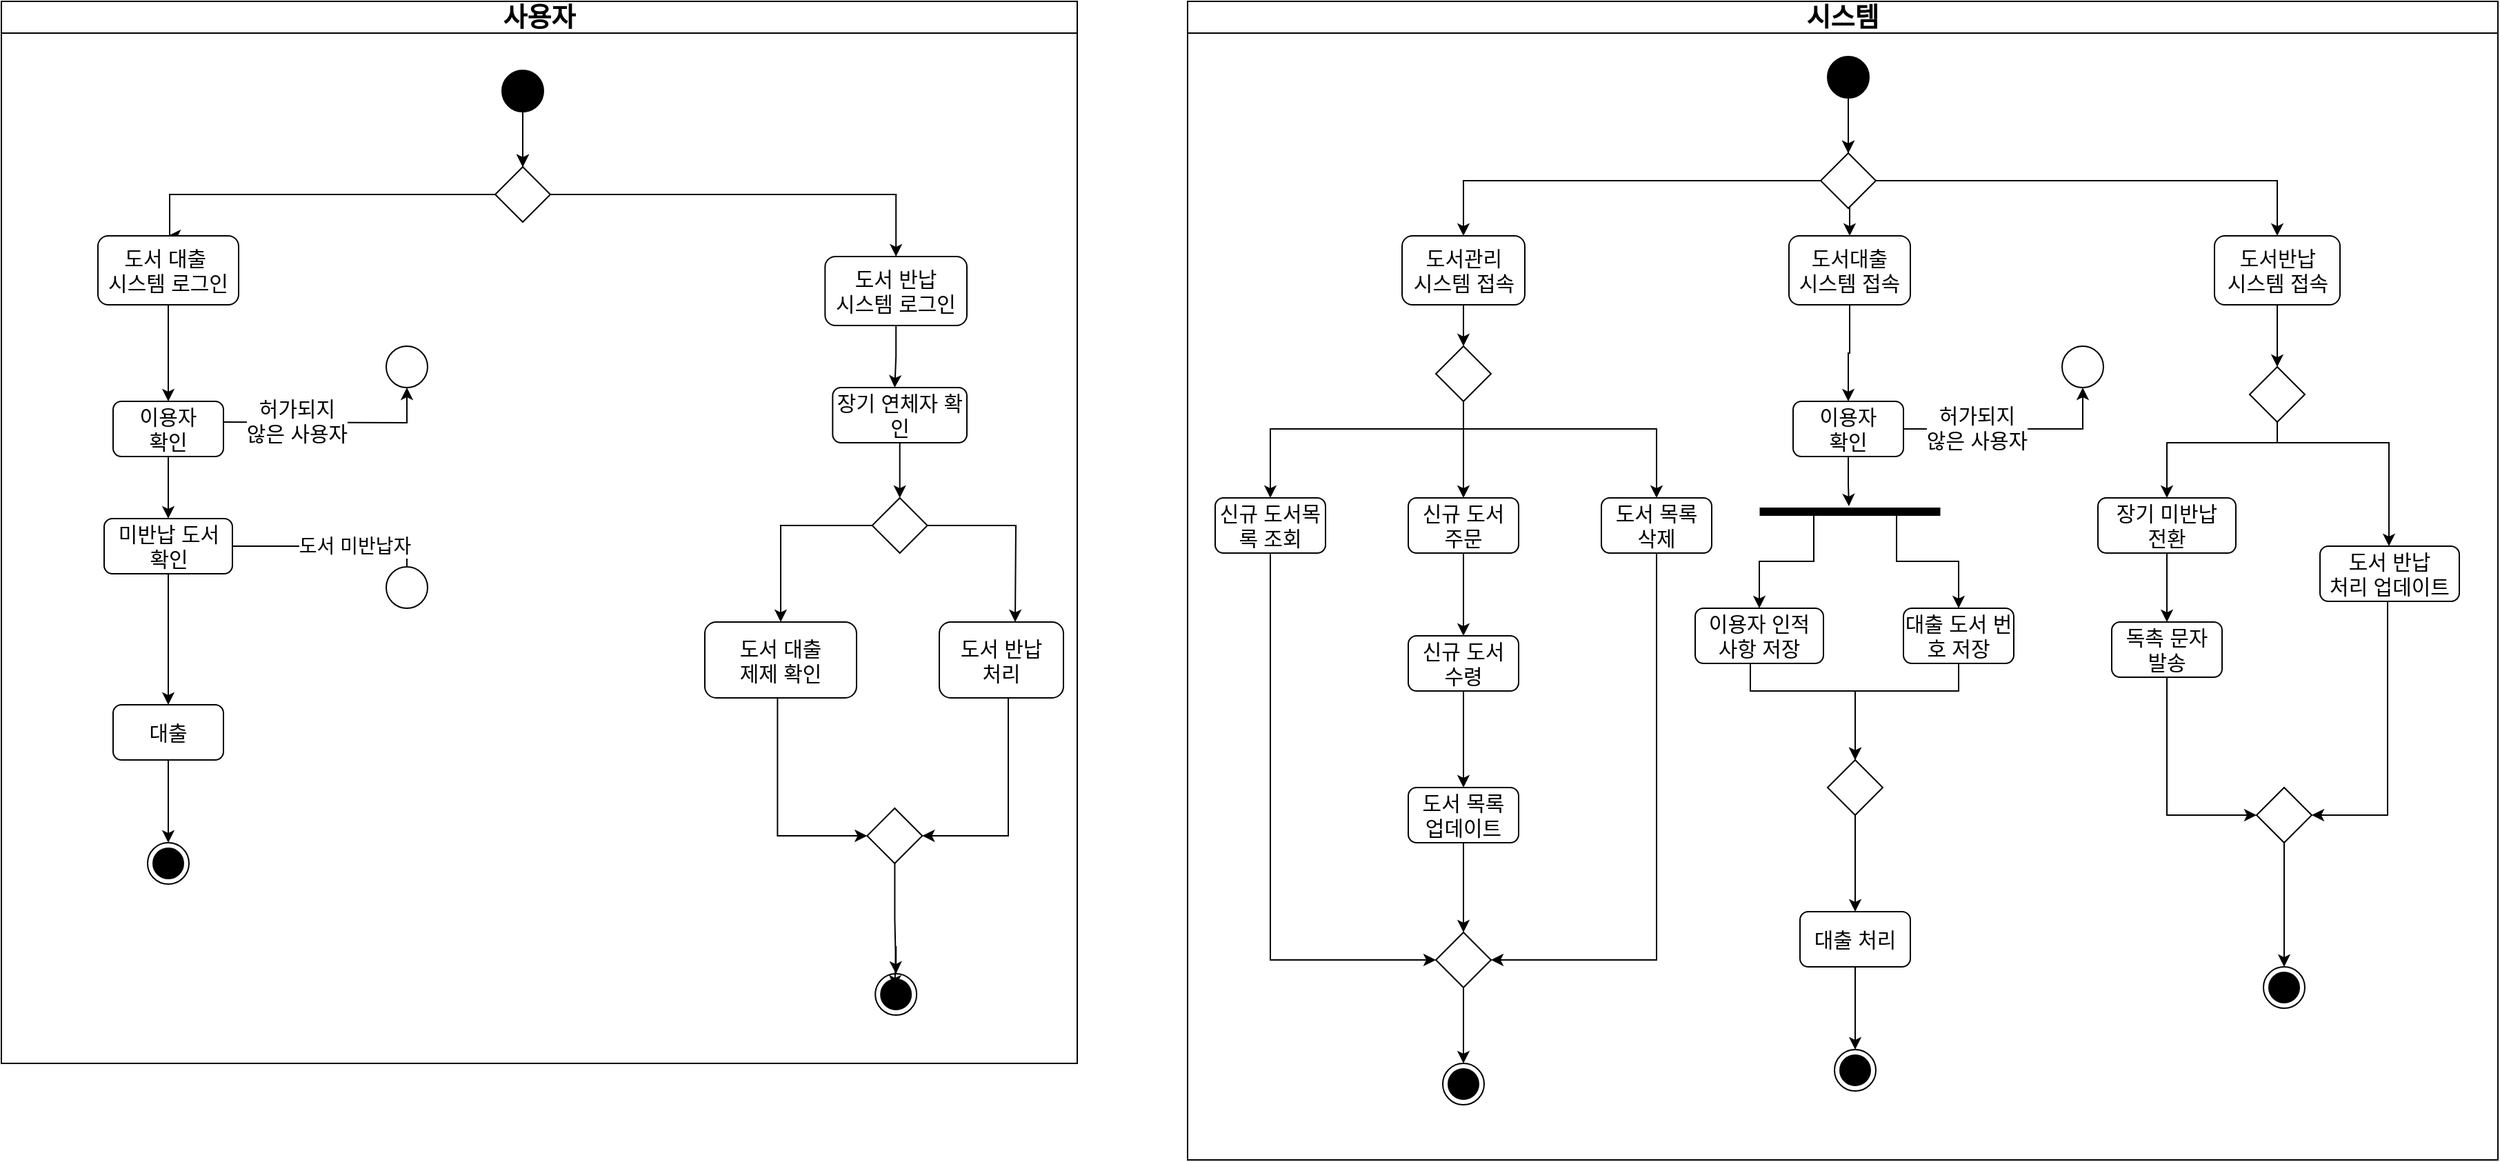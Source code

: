 <mxfile version="24.2.3" type="github">
  <diagram id="C5RBs43oDa-KdzZeNtuy" name="Page-1">
    <mxGraphModel dx="674" dy="2220" grid="1" gridSize="10" guides="1" tooltips="1" connect="1" arrows="1" fold="1" page="1" pageScale="1" pageWidth="827" pageHeight="1169" math="0" shadow="0">
      <root>
        <mxCell id="WIyWlLk6GJQsqaUBKTNV-0" />
        <mxCell id="WIyWlLk6GJQsqaUBKTNV-1" parent="WIyWlLk6GJQsqaUBKTNV-0" />
        <mxCell id="cO1XCbnvmXfLTX3U98Vz-11" value="&lt;font data-sider-select-id=&quot;f2dde7c2-e914-4822-84c2-8bb58e5855f4&quot; style=&quot;font-size: 19px;&quot;&gt;사용자&lt;/font&gt;" style="swimlane;whiteSpace=wrap;html=1;" parent="WIyWlLk6GJQsqaUBKTNV-1" vertex="1">
          <mxGeometry x="100" y="-790" width="780" height="770" as="geometry" />
        </mxCell>
        <mxCell id="f5yjZBaVh5itBudGduC8-6" style="edgeStyle=orthogonalEdgeStyle;rounded=0;orthogonalLoop=1;jettySize=auto;html=1;entryX=0.5;entryY=0;entryDx=0;entryDy=0;fontSize=15;" parent="cO1XCbnvmXfLTX3U98Vz-11" source="f5yjZBaVh5itBudGduC8-0" target="f5yjZBaVh5itBudGduC8-4" edge="1">
          <mxGeometry relative="1" as="geometry">
            <Array as="points">
              <mxPoint x="378" y="140" />
              <mxPoint x="122" y="140" />
            </Array>
          </mxGeometry>
        </mxCell>
        <mxCell id="f5yjZBaVh5itBudGduC8-7" style="edgeStyle=orthogonalEdgeStyle;rounded=0;orthogonalLoop=1;jettySize=auto;html=1;fontSize=15;" parent="cO1XCbnvmXfLTX3U98Vz-11" target="f5yjZBaVh5itBudGduC8-5" edge="1">
          <mxGeometry relative="1" as="geometry">
            <mxPoint x="398.0" y="140.0" as="sourcePoint" />
            <Array as="points">
              <mxPoint x="378" y="140" />
              <mxPoint x="633" y="140" />
            </Array>
          </mxGeometry>
        </mxCell>
        <mxCell id="f5yjZBaVh5itBudGduC8-0" value="" style="ellipse;fillColor=strokeColor;html=1;" parent="cO1XCbnvmXfLTX3U98Vz-11" vertex="1">
          <mxGeometry x="363" y="50" width="30" height="30" as="geometry" />
        </mxCell>
        <mxCell id="f5yjZBaVh5itBudGduC8-37" style="edgeStyle=orthogonalEdgeStyle;rounded=0;orthogonalLoop=1;jettySize=auto;html=1;entryX=0.5;entryY=0;entryDx=0;entryDy=0;fontSize=15;" parent="cO1XCbnvmXfLTX3U98Vz-11" source="f5yjZBaVh5itBudGduC8-4" target="f5yjZBaVh5itBudGduC8-21" edge="1">
          <mxGeometry relative="1" as="geometry" />
        </mxCell>
        <mxCell id="f5yjZBaVh5itBudGduC8-4" value="도서 대출&amp;nbsp;&lt;div&gt;시스템 로그인&lt;/div&gt;" style="rounded=1;whiteSpace=wrap;html=1;fontSize=15;glass=0;strokeWidth=1;shadow=0;" parent="cO1XCbnvmXfLTX3U98Vz-11" vertex="1">
          <mxGeometry x="70" y="170" width="102" height="50" as="geometry" />
        </mxCell>
        <mxCell id="f5yjZBaVh5itBudGduC8-55" style="edgeStyle=orthogonalEdgeStyle;rounded=0;orthogonalLoop=1;jettySize=auto;html=1;entryX=0.5;entryY=0;entryDx=0;entryDy=0;fontSize=15;" parent="cO1XCbnvmXfLTX3U98Vz-11" source="f5yjZBaVh5itBudGduC8-5" edge="1">
          <mxGeometry relative="1" as="geometry">
            <mxPoint x="647.68" y="280" as="targetPoint" />
          </mxGeometry>
        </mxCell>
        <mxCell id="f5yjZBaVh5itBudGduC8-5" value="도서 반납&lt;div style=&quot;font-size: 15px;&quot;&gt;시스템 로그인&lt;/div&gt;" style="rounded=1;whiteSpace=wrap;html=1;fontSize=15;glass=0;strokeWidth=1;shadow=0;" parent="cO1XCbnvmXfLTX3U98Vz-11" vertex="1">
          <mxGeometry x="597.18" y="185" width="102.82" height="50" as="geometry" />
        </mxCell>
        <mxCell id="f5yjZBaVh5itBudGduC8-9" value="" style="edgeStyle=orthogonalEdgeStyle;rounded=0;orthogonalLoop=1;jettySize=auto;html=1;fontSize=15;" parent="cO1XCbnvmXfLTX3U98Vz-11" source="f5yjZBaVh5itBudGduC8-0" edge="1">
          <mxGeometry relative="1" as="geometry">
            <mxPoint x="378" y="120" as="sourcePoint" />
            <mxPoint x="378" y="120.0" as="targetPoint" />
            <Array as="points" />
          </mxGeometry>
        </mxCell>
        <mxCell id="f5yjZBaVh5itBudGduC8-11" value="" style="edgeStyle=orthogonalEdgeStyle;rounded=0;orthogonalLoop=1;jettySize=auto;html=1;fontSize=15;" parent="cO1XCbnvmXfLTX3U98Vz-11" source="f5yjZBaVh5itBudGduC8-0" target="f5yjZBaVh5itBudGduC8-10" edge="1">
          <mxGeometry relative="1" as="geometry">
            <mxPoint x="378" y="80" as="sourcePoint" />
            <mxPoint x="103" y="190" as="targetPoint" />
            <Array as="points">
              <mxPoint x="378" y="140" />
            </Array>
          </mxGeometry>
        </mxCell>
        <mxCell id="f5yjZBaVh5itBudGduC8-10" value="" style="rhombus;whiteSpace=wrap;html=1;fontSize=15;" parent="cO1XCbnvmXfLTX3U98Vz-11" vertex="1">
          <mxGeometry x="358" y="120" width="40" height="40" as="geometry" />
        </mxCell>
        <mxCell id="f5yjZBaVh5itBudGduC8-63" style="edgeStyle=orthogonalEdgeStyle;rounded=0;orthogonalLoop=1;jettySize=auto;html=1;entryX=0.5;entryY=1;entryDx=0;entryDy=0;fontSize=15;" parent="cO1XCbnvmXfLTX3U98Vz-11" target="f5yjZBaVh5itBudGduC8-62" edge="1">
          <mxGeometry relative="1" as="geometry">
            <mxPoint x="161" y="305.0" as="sourcePoint" />
            <mxPoint x="281.25" y="354" as="targetPoint" />
          </mxGeometry>
        </mxCell>
        <mxCell id="f5yjZBaVh5itBudGduC8-64" value="허가되지&lt;div style=&quot;font-size: 15px;&quot;&gt;않은 사용자&lt;/div&gt;" style="edgeLabel;html=1;align=center;verticalAlign=middle;resizable=0;points=[];fontSize=15;" parent="f5yjZBaVh5itBudGduC8-63" vertex="1" connectable="0">
          <mxGeometry x="-0.339" y="1" relative="1" as="geometry">
            <mxPoint as="offset" />
          </mxGeometry>
        </mxCell>
        <mxCell id="cO1XCbnvmXfLTX3U98Vz-144" style="edgeStyle=orthogonalEdgeStyle;rounded=0;orthogonalLoop=1;jettySize=auto;html=1;entryX=0.5;entryY=0;entryDx=0;entryDy=0;" parent="cO1XCbnvmXfLTX3U98Vz-11" source="f5yjZBaVh5itBudGduC8-21" target="f5yjZBaVh5itBudGduC8-22" edge="1">
          <mxGeometry relative="1" as="geometry" />
        </mxCell>
        <mxCell id="f5yjZBaVh5itBudGduC8-21" value="이용자&lt;div data-sider-select-id=&quot;55bf08da-64af-419b-9cdb-6f207feffde1&quot;&gt;확인&lt;/div&gt;" style="rounded=1;whiteSpace=wrap;html=1;fontSize=15;glass=0;strokeWidth=1;shadow=0;" parent="cO1XCbnvmXfLTX3U98Vz-11" vertex="1">
          <mxGeometry x="81" y="290" width="80" height="40" as="geometry" />
        </mxCell>
        <mxCell id="cO1XCbnvmXfLTX3U98Vz-147" style="edgeStyle=orthogonalEdgeStyle;rounded=0;orthogonalLoop=1;jettySize=auto;html=1;entryX=0;entryY=0.5;entryDx=0;entryDy=0;" parent="cO1XCbnvmXfLTX3U98Vz-11" source="f5yjZBaVh5itBudGduC8-22" target="cO1XCbnvmXfLTX3U98Vz-146" edge="1">
          <mxGeometry relative="1" as="geometry">
            <Array as="points">
              <mxPoint x="294" y="395" />
              <mxPoint x="294" y="425" />
            </Array>
          </mxGeometry>
        </mxCell>
        <mxCell id="cO1XCbnvmXfLTX3U98Vz-149" value="&lt;font data-sider-select-id=&quot;ea76c4fa-0f88-4096-83d6-c21a7c21e848&quot; style=&quot;font-size: 14px;&quot;&gt;도서 미반납자&lt;/font&gt;" style="edgeLabel;html=1;align=center;verticalAlign=middle;resizable=0;points=[];" parent="cO1XCbnvmXfLTX3U98Vz-147" vertex="1" connectable="0">
          <mxGeometry x="0.031" y="-1" relative="1" as="geometry">
            <mxPoint y="-1" as="offset" />
          </mxGeometry>
        </mxCell>
        <mxCell id="cO1XCbnvmXfLTX3U98Vz-150" style="edgeStyle=orthogonalEdgeStyle;rounded=0;orthogonalLoop=1;jettySize=auto;html=1;" parent="cO1XCbnvmXfLTX3U98Vz-11" source="f5yjZBaVh5itBudGduC8-22" target="f5yjZBaVh5itBudGduC8-24" edge="1">
          <mxGeometry relative="1" as="geometry" />
        </mxCell>
        <mxCell id="f5yjZBaVh5itBudGduC8-22" value="미반납 도서 확인" style="rounded=1;whiteSpace=wrap;html=1;fontSize=15;glass=0;strokeWidth=1;shadow=0;" parent="cO1XCbnvmXfLTX3U98Vz-11" vertex="1">
          <mxGeometry x="74.5" y="375" width="93" height="40" as="geometry" />
        </mxCell>
        <mxCell id="f5yjZBaVh5itBudGduC8-67" style="edgeStyle=orthogonalEdgeStyle;rounded=0;orthogonalLoop=1;jettySize=auto;html=1;entryX=0.5;entryY=0;entryDx=0;entryDy=0;fontSize=15;" parent="cO1XCbnvmXfLTX3U98Vz-11" source="f5yjZBaVh5itBudGduC8-24" target="f5yjZBaVh5itBudGduC8-61" edge="1">
          <mxGeometry relative="1" as="geometry" />
        </mxCell>
        <mxCell id="f5yjZBaVh5itBudGduC8-24" value="대출" style="rounded=1;whiteSpace=wrap;html=1;fontSize=15;glass=0;strokeWidth=1;shadow=0;" parent="cO1XCbnvmXfLTX3U98Vz-11" vertex="1">
          <mxGeometry x="81" y="510" width="80" height="40" as="geometry" />
        </mxCell>
        <mxCell id="cO1XCbnvmXfLTX3U98Vz-160" style="edgeStyle=orthogonalEdgeStyle;rounded=0;orthogonalLoop=1;jettySize=auto;html=1;entryX=1;entryY=0.5;entryDx=0;entryDy=0;" parent="cO1XCbnvmXfLTX3U98Vz-11" target="f5yjZBaVh5itBudGduC8-69" edge="1">
          <mxGeometry relative="1" as="geometry">
            <Array as="points">
              <mxPoint x="730" y="605" />
            </Array>
            <mxPoint x="730" y="505" as="sourcePoint" />
          </mxGeometry>
        </mxCell>
        <mxCell id="f5yjZBaVh5itBudGduC8-25" value="도서 반납&lt;div data-sider-select-id=&quot;1af5cd44-5163-4e72-8a6a-a1fdf8940f8c&quot; style=&quot;font-size: 15px;&quot;&gt;처리&lt;/div&gt;" style="rounded=1;whiteSpace=wrap;html=1;fontSize=15;glass=0;strokeWidth=1;shadow=0;" parent="cO1XCbnvmXfLTX3U98Vz-11" vertex="1">
          <mxGeometry x="680" y="450" width="90" height="55" as="geometry" />
        </mxCell>
        <mxCell id="f5yjZBaVh5itBudGduC8-70" style="edgeStyle=orthogonalEdgeStyle;rounded=0;orthogonalLoop=1;jettySize=auto;html=1;fontSize=15;" parent="cO1XCbnvmXfLTX3U98Vz-11" source="f5yjZBaVh5itBudGduC8-27" target="f5yjZBaVh5itBudGduC8-69" edge="1">
          <mxGeometry relative="1" as="geometry">
            <Array as="points">
              <mxPoint x="562.68" y="605" />
            </Array>
          </mxGeometry>
        </mxCell>
        <mxCell id="f5yjZBaVh5itBudGduC8-27" value="&lt;div data-sider-select-id=&quot;c4f60fae-42a2-4dee-84c0-474934cb8725&quot; style=&quot;font-size: 15px;&quot;&gt;도서 대출&lt;/div&gt;&lt;div data-sider-select-id=&quot;c4f60fae-42a2-4dee-84c0-474934cb8725&quot; style=&quot;font-size: 15px;&quot;&gt;&lt;span style=&quot;background-color: initial;&quot;&gt;제제 확인&lt;/span&gt;&lt;/div&gt;" style="rounded=1;whiteSpace=wrap;html=1;fontSize=15;glass=0;strokeWidth=1;shadow=0;" parent="cO1XCbnvmXfLTX3U98Vz-11" vertex="1">
          <mxGeometry x="510" y="450" width="110" height="55" as="geometry" />
        </mxCell>
        <mxCell id="f5yjZBaVh5itBudGduC8-61" value="" style="ellipse;html=1;shape=endState;fillColor=strokeColor;fontSize=15;" parent="cO1XCbnvmXfLTX3U98Vz-11" vertex="1">
          <mxGeometry x="106" y="610" width="30" height="30" as="geometry" />
        </mxCell>
        <mxCell id="f5yjZBaVh5itBudGduC8-62" value="" style="ellipse;fontSize=15;" parent="cO1XCbnvmXfLTX3U98Vz-11" vertex="1">
          <mxGeometry x="279" y="250" width="30" height="30" as="geometry" />
        </mxCell>
        <mxCell id="f5yjZBaVh5itBudGduC8-77" style="edgeStyle=orthogonalEdgeStyle;rounded=0;orthogonalLoop=1;jettySize=auto;html=1;entryX=0.5;entryY=0;entryDx=0;entryDy=0;fontSize=15;" parent="cO1XCbnvmXfLTX3U98Vz-11" source="f5yjZBaVh5itBudGduC8-60" edge="1">
          <mxGeometry relative="1" as="geometry">
            <mxPoint x="647.68" y="715" as="targetPoint" />
          </mxGeometry>
        </mxCell>
        <mxCell id="f5yjZBaVh5itBudGduC8-69" value="" style="rhombus;whiteSpace=wrap;html=1;fontSize=15;" parent="cO1XCbnvmXfLTX3U98Vz-11" vertex="1">
          <mxGeometry x="627.68" y="585" width="40" height="40" as="geometry" />
        </mxCell>
        <mxCell id="cO1XCbnvmXfLTX3U98Vz-146" value="" style="ellipse;fontSize=15;" parent="cO1XCbnvmXfLTX3U98Vz-11" vertex="1">
          <mxGeometry x="279" y="410" width="30" height="30" as="geometry" />
        </mxCell>
        <mxCell id="cO1XCbnvmXfLTX3U98Vz-153" style="edgeStyle=orthogonalEdgeStyle;rounded=0;orthogonalLoop=1;jettySize=auto;html=1;entryX=0.5;entryY=0;entryDx=0;entryDy=0;" parent="cO1XCbnvmXfLTX3U98Vz-11" source="cO1XCbnvmXfLTX3U98Vz-151" target="cO1XCbnvmXfLTX3U98Vz-152" edge="1">
          <mxGeometry relative="1" as="geometry" />
        </mxCell>
        <mxCell id="cO1XCbnvmXfLTX3U98Vz-151" value="장기 연체자 확인" style="rounded=1;whiteSpace=wrap;html=1;fontSize=15;glass=0;strokeWidth=1;shadow=0;" parent="cO1XCbnvmXfLTX3U98Vz-11" vertex="1">
          <mxGeometry x="602.68" y="280" width="97.32" height="40" as="geometry" />
        </mxCell>
        <mxCell id="cO1XCbnvmXfLTX3U98Vz-158" style="edgeStyle=orthogonalEdgeStyle;rounded=0;orthogonalLoop=1;jettySize=auto;html=1;entryX=0.5;entryY=0;entryDx=0;entryDy=0;" parent="cO1XCbnvmXfLTX3U98Vz-11" source="cO1XCbnvmXfLTX3U98Vz-152" target="f5yjZBaVh5itBudGduC8-27" edge="1">
          <mxGeometry relative="1" as="geometry" />
        </mxCell>
        <mxCell id="cO1XCbnvmXfLTX3U98Vz-159" style="edgeStyle=orthogonalEdgeStyle;rounded=0;orthogonalLoop=1;jettySize=auto;html=1;" parent="cO1XCbnvmXfLTX3U98Vz-11" source="cO1XCbnvmXfLTX3U98Vz-152" edge="1">
          <mxGeometry relative="1" as="geometry">
            <mxPoint x="735" y="450" as="targetPoint" />
          </mxGeometry>
        </mxCell>
        <mxCell id="cO1XCbnvmXfLTX3U98Vz-152" value="" style="rhombus;whiteSpace=wrap;html=1;fontSize=15;" parent="cO1XCbnvmXfLTX3U98Vz-11" vertex="1">
          <mxGeometry x="631.34" y="360" width="40" height="40" as="geometry" />
        </mxCell>
        <mxCell id="X9CyrjC9QJnIrlpNoTiA-2" value="" style="edgeStyle=orthogonalEdgeStyle;rounded=0;orthogonalLoop=1;jettySize=auto;html=1;entryX=0.5;entryY=0;entryDx=0;entryDy=0;fontSize=15;" edge="1" parent="cO1XCbnvmXfLTX3U98Vz-11" source="f5yjZBaVh5itBudGduC8-69" target="f5yjZBaVh5itBudGduC8-60">
          <mxGeometry relative="1" as="geometry">
            <mxPoint x="728" y="-155" as="sourcePoint" />
            <mxPoint x="727.68" y="-65" as="targetPoint" />
          </mxGeometry>
        </mxCell>
        <mxCell id="f5yjZBaVh5itBudGduC8-60" value="" style="ellipse;html=1;shape=endState;fillColor=strokeColor;fontSize=15;" parent="cO1XCbnvmXfLTX3U98Vz-11" vertex="1">
          <mxGeometry x="633.59" y="705" width="30" height="30" as="geometry" />
        </mxCell>
        <mxCell id="cO1XCbnvmXfLTX3U98Vz-75" value="&lt;font data-sider-select-id=&quot;f2dde7c2-e914-4822-84c2-8bb58e5855f4&quot; style=&quot;font-size: 19px;&quot;&gt;시스템&lt;/font&gt;" style="swimlane;whiteSpace=wrap;html=1;" parent="WIyWlLk6GJQsqaUBKTNV-1" vertex="1">
          <mxGeometry x="960" y="-790" width="950" height="840" as="geometry" />
        </mxCell>
        <mxCell id="cO1XCbnvmXfLTX3U98Vz-76" style="edgeStyle=orthogonalEdgeStyle;rounded=0;orthogonalLoop=1;jettySize=auto;html=1;fontSize=15;" parent="cO1XCbnvmXfLTX3U98Vz-75" source="cO1XCbnvmXfLTX3U98Vz-77" target="cO1XCbnvmXfLTX3U98Vz-94" edge="1">
          <mxGeometry relative="1" as="geometry" />
        </mxCell>
        <mxCell id="cO1XCbnvmXfLTX3U98Vz-77" value="도서관리&lt;div style=&quot;font-size: 15px;&quot;&gt;시스템 접속&lt;/div&gt;" style="rounded=1;whiteSpace=wrap;html=1;fontSize=15;glass=0;strokeWidth=1;shadow=0;" parent="cO1XCbnvmXfLTX3U98Vz-75" vertex="1">
          <mxGeometry x="155.5" y="170" width="89" height="50" as="geometry" />
        </mxCell>
        <mxCell id="cO1XCbnvmXfLTX3U98Vz-78" style="edgeStyle=orthogonalEdgeStyle;rounded=0;orthogonalLoop=1;jettySize=auto;html=1;entryX=0.5;entryY=0;entryDx=0;entryDy=0;fontSize=15;" parent="cO1XCbnvmXfLTX3U98Vz-75" source="cO1XCbnvmXfLTX3U98Vz-88" target="cO1XCbnvmXfLTX3U98Vz-77" edge="1">
          <mxGeometry relative="1" as="geometry">
            <Array as="points">
              <mxPoint x="200" y="130" />
            </Array>
          </mxGeometry>
        </mxCell>
        <mxCell id="cO1XCbnvmXfLTX3U98Vz-79" style="edgeStyle=orthogonalEdgeStyle;rounded=0;orthogonalLoop=1;jettySize=auto;html=1;entryX=0.5;entryY=0;entryDx=0;entryDy=0;fontSize=15;" parent="cO1XCbnvmXfLTX3U98Vz-75" source="cO1XCbnvmXfLTX3U98Vz-81" target="cO1XCbnvmXfLTX3U98Vz-83" edge="1">
          <mxGeometry relative="1" as="geometry" />
        </mxCell>
        <mxCell id="cO1XCbnvmXfLTX3U98Vz-80" style="edgeStyle=orthogonalEdgeStyle;rounded=0;orthogonalLoop=1;jettySize=auto;html=1;fontSize=15;" parent="cO1XCbnvmXfLTX3U98Vz-75" target="cO1XCbnvmXfLTX3U98Vz-85" edge="1">
          <mxGeometry relative="1" as="geometry">
            <mxPoint x="499.0" y="130.0" as="sourcePoint" />
            <Array as="points">
              <mxPoint x="479" y="130" />
              <mxPoint x="734" y="130" />
            </Array>
          </mxGeometry>
        </mxCell>
        <mxCell id="cO1XCbnvmXfLTX3U98Vz-81" value="" style="ellipse;fillColor=strokeColor;html=1;" parent="cO1XCbnvmXfLTX3U98Vz-75" vertex="1">
          <mxGeometry x="464" y="40" width="30" height="30" as="geometry" />
        </mxCell>
        <mxCell id="cO1XCbnvmXfLTX3U98Vz-82" style="edgeStyle=orthogonalEdgeStyle;rounded=0;orthogonalLoop=1;jettySize=auto;html=1;entryX=0.5;entryY=0;entryDx=0;entryDy=0;fontSize=15;" parent="cO1XCbnvmXfLTX3U98Vz-75" source="cO1XCbnvmXfLTX3U98Vz-83" target="cO1XCbnvmXfLTX3U98Vz-103" edge="1">
          <mxGeometry relative="1" as="geometry" />
        </mxCell>
        <mxCell id="cO1XCbnvmXfLTX3U98Vz-83" value="도서대출&lt;div style=&quot;font-size: 15px;&quot;&gt;시스템 접속&lt;/div&gt;" style="rounded=1;whiteSpace=wrap;html=1;fontSize=15;glass=0;strokeWidth=1;shadow=0;" parent="cO1XCbnvmXfLTX3U98Vz-75" vertex="1">
          <mxGeometry x="436" y="170" width="88" height="50" as="geometry" />
        </mxCell>
        <mxCell id="cO1XCbnvmXfLTX3U98Vz-84" style="edgeStyle=orthogonalEdgeStyle;rounded=0;orthogonalLoop=1;jettySize=auto;html=1;entryX=0.5;entryY=0;entryDx=0;entryDy=0;fontSize=15;" parent="cO1XCbnvmXfLTX3U98Vz-75" source="cO1XCbnvmXfLTX3U98Vz-85" target="cO1XCbnvmXfLTX3U98Vz-126" edge="1">
          <mxGeometry relative="1" as="geometry" />
        </mxCell>
        <mxCell id="cO1XCbnvmXfLTX3U98Vz-85" value="도서반납&lt;div style=&quot;font-size: 15px;&quot;&gt;시스템 접속&lt;/div&gt;" style="rounded=1;whiteSpace=wrap;html=1;fontSize=15;glass=0;strokeWidth=1;shadow=0;" parent="cO1XCbnvmXfLTX3U98Vz-75" vertex="1">
          <mxGeometry x="744.5" y="170" width="91" height="50" as="geometry" />
        </mxCell>
        <mxCell id="cO1XCbnvmXfLTX3U98Vz-86" value="" style="edgeStyle=orthogonalEdgeStyle;rounded=0;orthogonalLoop=1;jettySize=auto;html=1;fontSize=15;" parent="cO1XCbnvmXfLTX3U98Vz-75" source="cO1XCbnvmXfLTX3U98Vz-81" edge="1">
          <mxGeometry relative="1" as="geometry">
            <mxPoint x="479" y="110" as="sourcePoint" />
            <mxPoint x="479" y="110.0" as="targetPoint" />
            <Array as="points" />
          </mxGeometry>
        </mxCell>
        <mxCell id="cO1XCbnvmXfLTX3U98Vz-87" value="" style="edgeStyle=orthogonalEdgeStyle;rounded=0;orthogonalLoop=1;jettySize=auto;html=1;fontSize=15;" parent="cO1XCbnvmXfLTX3U98Vz-75" source="cO1XCbnvmXfLTX3U98Vz-81" target="cO1XCbnvmXfLTX3U98Vz-88" edge="1">
          <mxGeometry relative="1" as="geometry">
            <mxPoint x="479" y="70" as="sourcePoint" />
            <mxPoint x="204" y="180" as="targetPoint" />
            <Array as="points">
              <mxPoint x="479" y="130" />
            </Array>
          </mxGeometry>
        </mxCell>
        <mxCell id="cO1XCbnvmXfLTX3U98Vz-88" value="" style="rhombus;whiteSpace=wrap;html=1;fontSize=15;" parent="cO1XCbnvmXfLTX3U98Vz-75" vertex="1">
          <mxGeometry x="459" y="110" width="40" height="40" as="geometry" />
        </mxCell>
        <mxCell id="cO1XCbnvmXfLTX3U98Vz-89" style="edgeStyle=orthogonalEdgeStyle;rounded=0;orthogonalLoop=1;jettySize=auto;html=1;entryX=0;entryY=0.5;entryDx=0;entryDy=0;fontSize=15;" parent="cO1XCbnvmXfLTX3U98Vz-75" source="cO1XCbnvmXfLTX3U98Vz-90" target="cO1XCbnvmXfLTX3U98Vz-133" edge="1">
          <mxGeometry relative="1" as="geometry">
            <Array as="points">
              <mxPoint x="60" y="695" />
            </Array>
          </mxGeometry>
        </mxCell>
        <mxCell id="cO1XCbnvmXfLTX3U98Vz-90" value="신규 도서목록 조회" style="rounded=1;whiteSpace=wrap;html=1;fontSize=15;glass=0;strokeWidth=1;shadow=0;" parent="cO1XCbnvmXfLTX3U98Vz-75" vertex="1">
          <mxGeometry x="20" y="360" width="80" height="40" as="geometry" />
        </mxCell>
        <mxCell id="cO1XCbnvmXfLTX3U98Vz-91" style="edgeStyle=orthogonalEdgeStyle;rounded=0;orthogonalLoop=1;jettySize=auto;html=1;entryX=0.5;entryY=0;entryDx=0;entryDy=0;fontSize=15;" parent="cO1XCbnvmXfLTX3U98Vz-75" source="cO1XCbnvmXfLTX3U98Vz-94" target="cO1XCbnvmXfLTX3U98Vz-90" edge="1">
          <mxGeometry relative="1" as="geometry">
            <Array as="points">
              <mxPoint x="200" y="310" />
              <mxPoint x="60" y="310" />
            </Array>
          </mxGeometry>
        </mxCell>
        <mxCell id="cO1XCbnvmXfLTX3U98Vz-92" style="edgeStyle=orthogonalEdgeStyle;rounded=0;orthogonalLoop=1;jettySize=auto;html=1;fontSize=15;" parent="cO1XCbnvmXfLTX3U98Vz-75" source="cO1XCbnvmXfLTX3U98Vz-94" target="cO1XCbnvmXfLTX3U98Vz-96" edge="1">
          <mxGeometry relative="1" as="geometry">
            <Array as="points">
              <mxPoint x="200" y="320" />
              <mxPoint x="200" y="320" />
            </Array>
          </mxGeometry>
        </mxCell>
        <mxCell id="cO1XCbnvmXfLTX3U98Vz-93" style="edgeStyle=orthogonalEdgeStyle;rounded=0;orthogonalLoop=1;jettySize=auto;html=1;entryX=0.5;entryY=0;entryDx=0;entryDy=0;fontSize=15;" parent="cO1XCbnvmXfLTX3U98Vz-75" source="cO1XCbnvmXfLTX3U98Vz-94" target="cO1XCbnvmXfLTX3U98Vz-100" edge="1">
          <mxGeometry relative="1" as="geometry">
            <Array as="points">
              <mxPoint x="200" y="310" />
              <mxPoint x="340" y="310" />
            </Array>
          </mxGeometry>
        </mxCell>
        <mxCell id="cO1XCbnvmXfLTX3U98Vz-94" value="" style="rhombus;whiteSpace=wrap;html=1;fontSize=15;" parent="cO1XCbnvmXfLTX3U98Vz-75" vertex="1">
          <mxGeometry x="180" y="250" width="40" height="40" as="geometry" />
        </mxCell>
        <mxCell id="cO1XCbnvmXfLTX3U98Vz-95" style="edgeStyle=orthogonalEdgeStyle;rounded=0;orthogonalLoop=1;jettySize=auto;html=1;entryX=0.5;entryY=0;entryDx=0;entryDy=0;fontSize=15;" parent="cO1XCbnvmXfLTX3U98Vz-75" source="cO1XCbnvmXfLTX3U98Vz-96" target="cO1XCbnvmXfLTX3U98Vz-98" edge="1">
          <mxGeometry relative="1" as="geometry" />
        </mxCell>
        <mxCell id="cO1XCbnvmXfLTX3U98Vz-96" value="신규 도서&lt;div style=&quot;font-size: 15px;&quot;&gt;주문&lt;/div&gt;" style="rounded=1;whiteSpace=wrap;html=1;fontSize=15;glass=0;strokeWidth=1;shadow=0;" parent="cO1XCbnvmXfLTX3U98Vz-75" vertex="1">
          <mxGeometry x="160" y="360" width="80" height="40" as="geometry" />
        </mxCell>
        <mxCell id="cO1XCbnvmXfLTX3U98Vz-97" style="edgeStyle=orthogonalEdgeStyle;rounded=0;orthogonalLoop=1;jettySize=auto;html=1;fontSize=15;" parent="cO1XCbnvmXfLTX3U98Vz-75" source="cO1XCbnvmXfLTX3U98Vz-98" target="cO1XCbnvmXfLTX3U98Vz-118" edge="1">
          <mxGeometry relative="1" as="geometry" />
        </mxCell>
        <mxCell id="cO1XCbnvmXfLTX3U98Vz-98" value="신규 도서&lt;div style=&quot;font-size: 15px;&quot;&gt;수령&lt;/div&gt;" style="rounded=1;whiteSpace=wrap;html=1;fontSize=15;glass=0;strokeWidth=1;shadow=0;" parent="cO1XCbnvmXfLTX3U98Vz-75" vertex="1">
          <mxGeometry x="160" y="460" width="80" height="40" as="geometry" />
        </mxCell>
        <mxCell id="cO1XCbnvmXfLTX3U98Vz-99" style="edgeStyle=orthogonalEdgeStyle;rounded=0;orthogonalLoop=1;jettySize=auto;html=1;entryX=1;entryY=0.5;entryDx=0;entryDy=0;fontSize=15;" parent="cO1XCbnvmXfLTX3U98Vz-75" source="cO1XCbnvmXfLTX3U98Vz-100" target="cO1XCbnvmXfLTX3U98Vz-133" edge="1">
          <mxGeometry relative="1" as="geometry">
            <Array as="points">
              <mxPoint x="340" y="695" />
            </Array>
          </mxGeometry>
        </mxCell>
        <mxCell id="cO1XCbnvmXfLTX3U98Vz-100" value="도서 목록&lt;div style=&quot;font-size: 15px;&quot;&gt;삭제&lt;/div&gt;" style="rounded=1;whiteSpace=wrap;html=1;fontSize=15;glass=0;strokeWidth=1;shadow=0;" parent="cO1XCbnvmXfLTX3U98Vz-75" vertex="1">
          <mxGeometry x="300" y="360" width="80" height="40" as="geometry" />
        </mxCell>
        <mxCell id="cO1XCbnvmXfLTX3U98Vz-101" style="edgeStyle=orthogonalEdgeStyle;rounded=0;orthogonalLoop=1;jettySize=auto;html=1;entryX=0.5;entryY=1;entryDx=0;entryDy=0;fontSize=15;" parent="cO1XCbnvmXfLTX3U98Vz-75" source="cO1XCbnvmXfLTX3U98Vz-103" target="cO1XCbnvmXfLTX3U98Vz-131" edge="1">
          <mxGeometry relative="1" as="geometry" />
        </mxCell>
        <mxCell id="cO1XCbnvmXfLTX3U98Vz-102" value="허가되지&lt;div style=&quot;font-size: 15px;&quot;&gt;않은 사용자&lt;/div&gt;" style="edgeLabel;html=1;align=center;verticalAlign=middle;resizable=0;points=[];fontSize=15;" parent="cO1XCbnvmXfLTX3U98Vz-101" vertex="1" connectable="0">
          <mxGeometry x="-0.339" y="1" relative="1" as="geometry">
            <mxPoint as="offset" />
          </mxGeometry>
        </mxCell>
        <mxCell id="cO1XCbnvmXfLTX3U98Vz-103" value="이용자&lt;div&gt;확인&lt;/div&gt;" style="rounded=1;whiteSpace=wrap;html=1;fontSize=15;glass=0;strokeWidth=1;shadow=0;" parent="cO1XCbnvmXfLTX3U98Vz-75" vertex="1">
          <mxGeometry x="439" y="290" width="80" height="40" as="geometry" />
        </mxCell>
        <mxCell id="cO1XCbnvmXfLTX3U98Vz-104" style="edgeStyle=orthogonalEdgeStyle;rounded=0;orthogonalLoop=1;jettySize=auto;html=1;fontSize=15;" parent="cO1XCbnvmXfLTX3U98Vz-75" source="cO1XCbnvmXfLTX3U98Vz-105" target="cO1XCbnvmXfLTX3U98Vz-123" edge="1">
          <mxGeometry relative="1" as="geometry">
            <Array as="points">
              <mxPoint x="408" y="500" />
              <mxPoint x="484" y="500" />
            </Array>
          </mxGeometry>
        </mxCell>
        <mxCell id="cO1XCbnvmXfLTX3U98Vz-105" value="이용자 인적 사항 저장" style="rounded=1;whiteSpace=wrap;html=1;fontSize=15;glass=0;strokeWidth=1;shadow=0;" parent="cO1XCbnvmXfLTX3U98Vz-75" vertex="1">
          <mxGeometry x="368" y="440" width="93" height="40" as="geometry" />
        </mxCell>
        <mxCell id="cO1XCbnvmXfLTX3U98Vz-106" style="edgeStyle=orthogonalEdgeStyle;rounded=0;orthogonalLoop=1;jettySize=auto;html=1;entryX=0.5;entryY=0;entryDx=0;entryDy=0;fontSize=15;" parent="cO1XCbnvmXfLTX3U98Vz-75" source="cO1XCbnvmXfLTX3U98Vz-107" target="cO1XCbnvmXfLTX3U98Vz-123" edge="1">
          <mxGeometry relative="1" as="geometry">
            <Array as="points">
              <mxPoint x="559" y="500" />
              <mxPoint x="484" y="500" />
            </Array>
          </mxGeometry>
        </mxCell>
        <mxCell id="cO1XCbnvmXfLTX3U98Vz-107" value="대출 도서 번호 저장" style="rounded=1;whiteSpace=wrap;html=1;fontSize=15;glass=0;strokeWidth=1;shadow=0;" parent="cO1XCbnvmXfLTX3U98Vz-75" vertex="1">
          <mxGeometry x="519" y="440" width="80" height="40" as="geometry" />
        </mxCell>
        <mxCell id="cO1XCbnvmXfLTX3U98Vz-108" style="edgeStyle=orthogonalEdgeStyle;rounded=0;orthogonalLoop=1;jettySize=auto;html=1;entryX=0.5;entryY=0;entryDx=0;entryDy=0;fontSize=15;" parent="cO1XCbnvmXfLTX3U98Vz-75" source="cO1XCbnvmXfLTX3U98Vz-109" target="cO1XCbnvmXfLTX3U98Vz-130" edge="1">
          <mxGeometry relative="1" as="geometry" />
        </mxCell>
        <mxCell id="cO1XCbnvmXfLTX3U98Vz-109" value="대출 처리" style="rounded=1;whiteSpace=wrap;html=1;fontSize=15;glass=0;strokeWidth=1;shadow=0;" parent="cO1XCbnvmXfLTX3U98Vz-75" vertex="1">
          <mxGeometry x="444" y="660" width="80" height="40" as="geometry" />
        </mxCell>
        <mxCell id="cO1XCbnvmXfLTX3U98Vz-110" style="edgeStyle=orthogonalEdgeStyle;rounded=0;orthogonalLoop=1;jettySize=auto;html=1;fontSize=15;" parent="cO1XCbnvmXfLTX3U98Vz-75" source="cO1XCbnvmXfLTX3U98Vz-111" target="cO1XCbnvmXfLTX3U98Vz-135" edge="1">
          <mxGeometry relative="1" as="geometry">
            <Array as="points">
              <mxPoint x="870" y="590" />
            </Array>
          </mxGeometry>
        </mxCell>
        <mxCell id="cO1XCbnvmXfLTX3U98Vz-111" value="도서 반납&lt;div data-sider-select-id=&quot;1af5cd44-5163-4e72-8a6a-a1fdf8940f8c&quot; style=&quot;font-size: 15px;&quot;&gt;처리 업데이트&lt;/div&gt;" style="rounded=1;whiteSpace=wrap;html=1;fontSize=15;glass=0;strokeWidth=1;shadow=0;" parent="cO1XCbnvmXfLTX3U98Vz-75" vertex="1">
          <mxGeometry x="821" y="395" width="101" height="40" as="geometry" />
        </mxCell>
        <mxCell id="cO1XCbnvmXfLTX3U98Vz-112" style="edgeStyle=orthogonalEdgeStyle;rounded=0;orthogonalLoop=1;jettySize=auto;html=1;entryX=0.5;entryY=0;entryDx=0;entryDy=0;fontSize=15;" parent="cO1XCbnvmXfLTX3U98Vz-75" source="cO1XCbnvmXfLTX3U98Vz-113" target="cO1XCbnvmXfLTX3U98Vz-115" edge="1">
          <mxGeometry relative="1" as="geometry" />
        </mxCell>
        <mxCell id="cO1XCbnvmXfLTX3U98Vz-113" value="장기 미반납&lt;div data-sider-select-id=&quot;e208609f-bf72-46d0-8073-5b60997e293b&quot; style=&quot;font-size: 15px;&quot;&gt;전환&lt;/div&gt;" style="rounded=1;whiteSpace=wrap;html=1;fontSize=15;glass=0;strokeWidth=1;shadow=0;" parent="cO1XCbnvmXfLTX3U98Vz-75" vertex="1">
          <mxGeometry x="660" y="360" width="100" height="40" as="geometry" />
        </mxCell>
        <mxCell id="cO1XCbnvmXfLTX3U98Vz-114" style="edgeStyle=orthogonalEdgeStyle;rounded=0;orthogonalLoop=1;jettySize=auto;html=1;fontSize=15;" parent="cO1XCbnvmXfLTX3U98Vz-75" source="cO1XCbnvmXfLTX3U98Vz-115" target="cO1XCbnvmXfLTX3U98Vz-135" edge="1">
          <mxGeometry relative="1" as="geometry">
            <Array as="points">
              <mxPoint x="710" y="590" />
            </Array>
          </mxGeometry>
        </mxCell>
        <mxCell id="cO1XCbnvmXfLTX3U98Vz-115" value="독촉 문자&lt;div style=&quot;font-size: 15px;&quot;&gt;발송&lt;/div&gt;" style="rounded=1;whiteSpace=wrap;html=1;fontSize=15;glass=0;strokeWidth=1;shadow=0;" parent="cO1XCbnvmXfLTX3U98Vz-75" vertex="1">
          <mxGeometry x="670" y="450" width="80" height="40" as="geometry" />
        </mxCell>
        <mxCell id="cO1XCbnvmXfLTX3U98Vz-116" style="edgeStyle=orthogonalEdgeStyle;rounded=0;orthogonalLoop=1;jettySize=auto;html=1;exitX=0.5;exitY=1;exitDx=0;exitDy=0;fontSize=15;" parent="cO1XCbnvmXfLTX3U98Vz-75" source="cO1XCbnvmXfLTX3U98Vz-98" target="cO1XCbnvmXfLTX3U98Vz-98" edge="1">
          <mxGeometry relative="1" as="geometry" />
        </mxCell>
        <mxCell id="cO1XCbnvmXfLTX3U98Vz-117" style="edgeStyle=orthogonalEdgeStyle;rounded=0;orthogonalLoop=1;jettySize=auto;html=1;entryX=0.5;entryY=0;entryDx=0;entryDy=0;fontSize=15;" parent="cO1XCbnvmXfLTX3U98Vz-75" source="cO1XCbnvmXfLTX3U98Vz-118" target="cO1XCbnvmXfLTX3U98Vz-133" edge="1">
          <mxGeometry relative="1" as="geometry" />
        </mxCell>
        <mxCell id="cO1XCbnvmXfLTX3U98Vz-118" value="도서&amp;nbsp;&lt;span style=&quot;background-color: initial; font-size: 15px;&quot;&gt;목록&lt;/span&gt;&lt;div style=&quot;font-size: 15px;&quot;&gt;&lt;span style=&quot;background-color: initial; font-size: 15px;&quot;&gt;업데이트&lt;/span&gt;&lt;/div&gt;" style="rounded=1;whiteSpace=wrap;html=1;fontSize=15;glass=0;strokeWidth=1;shadow=0;" parent="cO1XCbnvmXfLTX3U98Vz-75" vertex="1">
          <mxGeometry x="160" y="570" width="80" height="40" as="geometry" />
        </mxCell>
        <mxCell id="cO1XCbnvmXfLTX3U98Vz-119" style="edgeStyle=orthogonalEdgeStyle;rounded=0;orthogonalLoop=1;jettySize=auto;html=1;entryX=0.5;entryY=0;entryDx=0;entryDy=0;fontSize=15;" parent="cO1XCbnvmXfLTX3U98Vz-75" source="cO1XCbnvmXfLTX3U98Vz-121" target="cO1XCbnvmXfLTX3U98Vz-105" edge="1">
          <mxGeometry relative="1" as="geometry">
            <Array as="points">
              <mxPoint x="454" y="406" />
              <mxPoint x="408" y="406" />
            </Array>
          </mxGeometry>
        </mxCell>
        <mxCell id="cO1XCbnvmXfLTX3U98Vz-120" style="edgeStyle=orthogonalEdgeStyle;rounded=0;orthogonalLoop=1;jettySize=auto;html=1;fontSize=15;" parent="cO1XCbnvmXfLTX3U98Vz-75" source="cO1XCbnvmXfLTX3U98Vz-121" target="cO1XCbnvmXfLTX3U98Vz-107" edge="1">
          <mxGeometry relative="1" as="geometry">
            <Array as="points">
              <mxPoint x="514" y="406" />
              <mxPoint x="559" y="406" />
            </Array>
          </mxGeometry>
        </mxCell>
        <mxCell id="cO1XCbnvmXfLTX3U98Vz-121" value="" style="html=1;points=[];perimeter=orthogonalPerimeter;fillColor=strokeColor;rotation=90;fontSize=15;" parent="cO1XCbnvmXfLTX3U98Vz-75" vertex="1">
          <mxGeometry x="477.75" y="305" width="5" height="130" as="geometry" />
        </mxCell>
        <mxCell id="cO1XCbnvmXfLTX3U98Vz-122" style="edgeStyle=orthogonalEdgeStyle;rounded=0;orthogonalLoop=1;jettySize=auto;html=1;entryX=0.5;entryY=0;entryDx=0;entryDy=0;fontSize=15;" parent="cO1XCbnvmXfLTX3U98Vz-75" source="cO1XCbnvmXfLTX3U98Vz-123" target="cO1XCbnvmXfLTX3U98Vz-109" edge="1">
          <mxGeometry relative="1" as="geometry" />
        </mxCell>
        <mxCell id="cO1XCbnvmXfLTX3U98Vz-123" value="" style="rhombus;whiteSpace=wrap;html=1;fontSize=15;" parent="cO1XCbnvmXfLTX3U98Vz-75" vertex="1">
          <mxGeometry x="464" y="550" width="40" height="40" as="geometry" />
        </mxCell>
        <mxCell id="cO1XCbnvmXfLTX3U98Vz-124" style="edgeStyle=orthogonalEdgeStyle;rounded=0;orthogonalLoop=1;jettySize=auto;html=1;entryX=-0.3;entryY=0.506;entryDx=0;entryDy=0;entryPerimeter=0;fontSize=15;" parent="cO1XCbnvmXfLTX3U98Vz-75" source="cO1XCbnvmXfLTX3U98Vz-103" target="cO1XCbnvmXfLTX3U98Vz-121" edge="1">
          <mxGeometry relative="1" as="geometry" />
        </mxCell>
        <mxCell id="cO1XCbnvmXfLTX3U98Vz-125" style="edgeStyle=orthogonalEdgeStyle;rounded=0;orthogonalLoop=1;jettySize=auto;html=1;entryX=0.5;entryY=0;entryDx=0;entryDy=0;fontSize=15;" parent="cO1XCbnvmXfLTX3U98Vz-75" source="cO1XCbnvmXfLTX3U98Vz-126" target="cO1XCbnvmXfLTX3U98Vz-113" edge="1">
          <mxGeometry relative="1" as="geometry">
            <Array as="points">
              <mxPoint x="790" y="320" />
              <mxPoint x="710" y="320" />
            </Array>
          </mxGeometry>
        </mxCell>
        <mxCell id="cO1XCbnvmXfLTX3U98Vz-126" value="" style="rhombus;whiteSpace=wrap;html=1;fontSize=15;" parent="cO1XCbnvmXfLTX3U98Vz-75" vertex="1">
          <mxGeometry x="770" y="265" width="40" height="40" as="geometry" />
        </mxCell>
        <mxCell id="cO1XCbnvmXfLTX3U98Vz-127" style="edgeStyle=orthogonalEdgeStyle;rounded=0;orthogonalLoop=1;jettySize=auto;html=1;fontSize=15;" parent="cO1XCbnvmXfLTX3U98Vz-75" source="cO1XCbnvmXfLTX3U98Vz-126" target="cO1XCbnvmXfLTX3U98Vz-111" edge="1">
          <mxGeometry relative="1" as="geometry">
            <Array as="points">
              <mxPoint x="790" y="320" />
              <mxPoint x="871" y="320" />
            </Array>
          </mxGeometry>
        </mxCell>
        <mxCell id="cO1XCbnvmXfLTX3U98Vz-128" value="" style="ellipse;html=1;shape=endState;fillColor=strokeColor;fontSize=15;" parent="cO1XCbnvmXfLTX3U98Vz-75" vertex="1">
          <mxGeometry x="185" y="770" width="30" height="30" as="geometry" />
        </mxCell>
        <mxCell id="cO1XCbnvmXfLTX3U98Vz-129" value="" style="ellipse;html=1;shape=endState;fillColor=strokeColor;fontSize=15;" parent="cO1XCbnvmXfLTX3U98Vz-75" vertex="1">
          <mxGeometry x="780" y="700" width="30" height="30" as="geometry" />
        </mxCell>
        <mxCell id="cO1XCbnvmXfLTX3U98Vz-130" value="" style="ellipse;html=1;shape=endState;fillColor=strokeColor;fontSize=15;" parent="cO1XCbnvmXfLTX3U98Vz-75" vertex="1">
          <mxGeometry x="469" y="760" width="30" height="30" as="geometry" />
        </mxCell>
        <mxCell id="cO1XCbnvmXfLTX3U98Vz-131" value="" style="ellipse;fontSize=15;" parent="cO1XCbnvmXfLTX3U98Vz-75" vertex="1">
          <mxGeometry x="634" y="250" width="30" height="30" as="geometry" />
        </mxCell>
        <mxCell id="cO1XCbnvmXfLTX3U98Vz-132" style="edgeStyle=orthogonalEdgeStyle;rounded=0;orthogonalLoop=1;jettySize=auto;html=1;entryX=0.5;entryY=0;entryDx=0;entryDy=0;fontSize=15;" parent="cO1XCbnvmXfLTX3U98Vz-75" source="cO1XCbnvmXfLTX3U98Vz-133" target="cO1XCbnvmXfLTX3U98Vz-128" edge="1">
          <mxGeometry relative="1" as="geometry" />
        </mxCell>
        <mxCell id="cO1XCbnvmXfLTX3U98Vz-133" value="" style="rhombus;whiteSpace=wrap;html=1;fontSize=15;" parent="cO1XCbnvmXfLTX3U98Vz-75" vertex="1">
          <mxGeometry x="180" y="675" width="40" height="40" as="geometry" />
        </mxCell>
        <mxCell id="cO1XCbnvmXfLTX3U98Vz-134" style="edgeStyle=orthogonalEdgeStyle;rounded=0;orthogonalLoop=1;jettySize=auto;html=1;entryX=0.5;entryY=0;entryDx=0;entryDy=0;fontSize=15;" parent="cO1XCbnvmXfLTX3U98Vz-75" source="cO1XCbnvmXfLTX3U98Vz-135" target="cO1XCbnvmXfLTX3U98Vz-129" edge="1">
          <mxGeometry relative="1" as="geometry" />
        </mxCell>
        <mxCell id="cO1XCbnvmXfLTX3U98Vz-135" value="" style="rhombus;whiteSpace=wrap;html=1;fontSize=15;" parent="cO1XCbnvmXfLTX3U98Vz-75" vertex="1">
          <mxGeometry x="775" y="570" width="40" height="40" as="geometry" />
        </mxCell>
      </root>
    </mxGraphModel>
  </diagram>
</mxfile>
